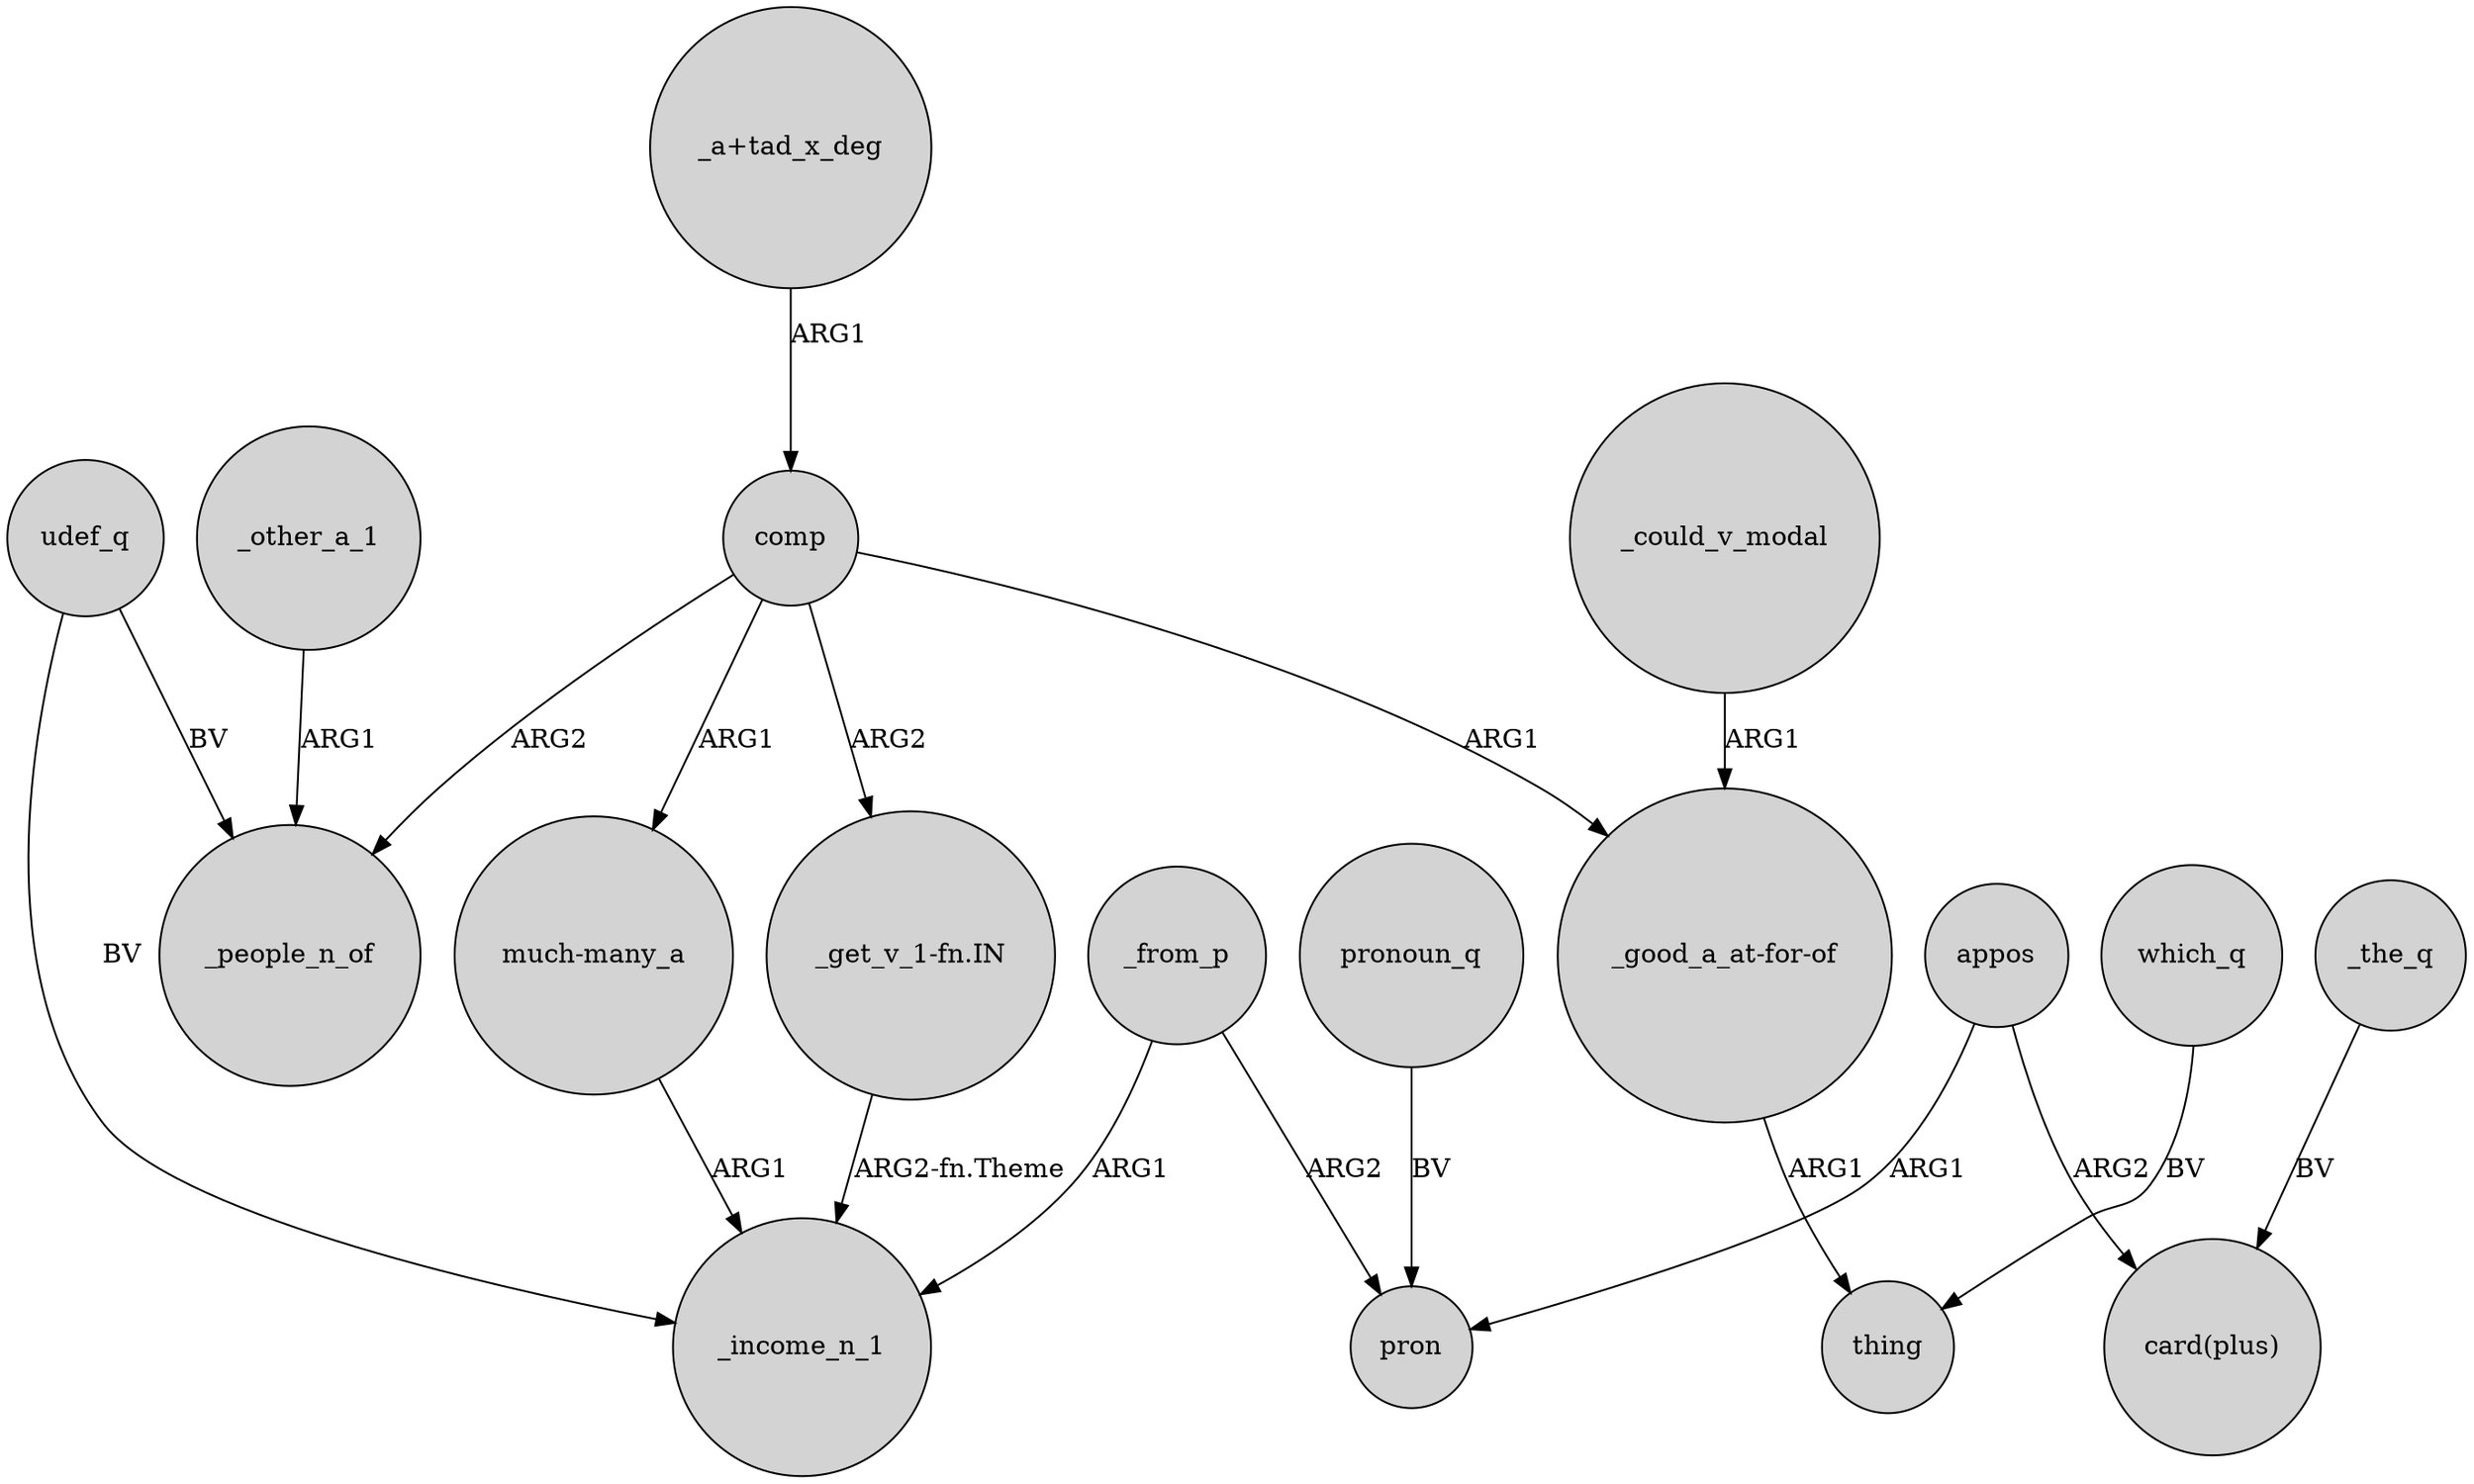 digraph {
	node [shape=circle style=filled]
	comp -> "_get_v_1-fn.IN" [label=ARG2]
	comp -> "_good_a_at-for-of" [label=ARG1]
	_other_a_1 -> _people_n_of [label=ARG1]
	_from_p -> _income_n_1 [label=ARG1]
	pronoun_q -> pron [label=BV]
	udef_q -> _people_n_of [label=BV]
	comp -> "much-many_a" [label=ARG1]
	appos -> pron [label=ARG1]
	"_a+tad_x_deg" -> comp [label=ARG1]
	"_good_a_at-for-of" -> thing [label=ARG1]
	"_get_v_1-fn.IN" -> _income_n_1 [label="ARG2-fn.Theme"]
	"much-many_a" -> _income_n_1 [label=ARG1]
	_the_q -> "card(plus)" [label=BV]
	_from_p -> pron [label=ARG2]
	_could_v_modal -> "_good_a_at-for-of" [label=ARG1]
	comp -> _people_n_of [label=ARG2]
	appos -> "card(plus)" [label=ARG2]
	udef_q -> _income_n_1 [label=BV]
	which_q -> thing [label=BV]
}
